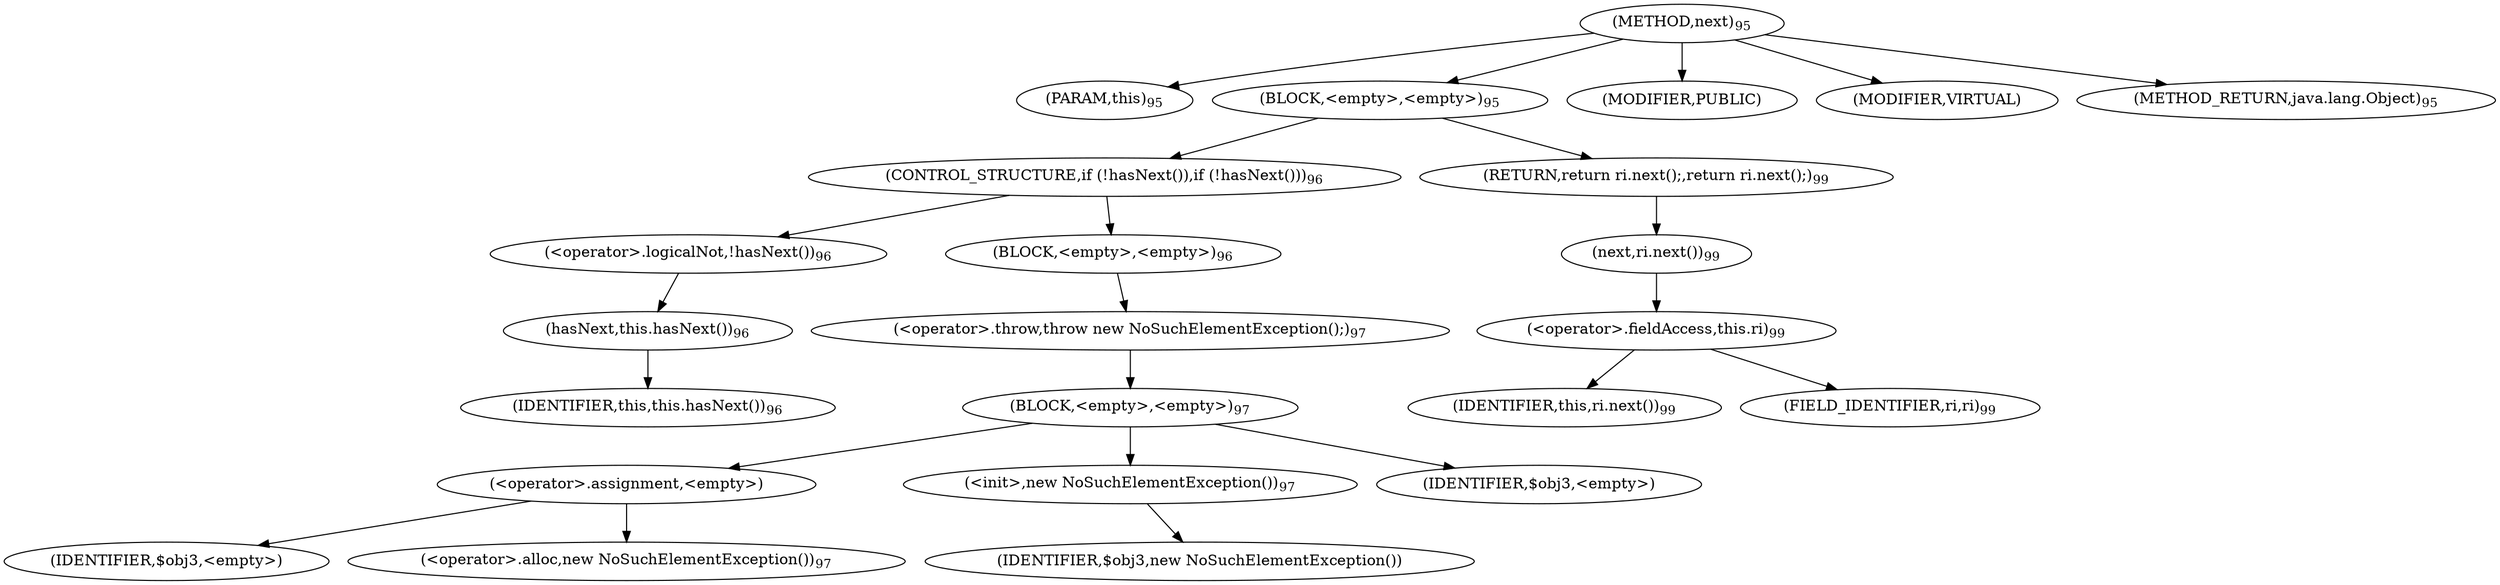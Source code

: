 digraph "next" {  
"206" [label = <(METHOD,next)<SUB>95</SUB>> ]
"10" [label = <(PARAM,this)<SUB>95</SUB>> ]
"207" [label = <(BLOCK,&lt;empty&gt;,&lt;empty&gt;)<SUB>95</SUB>> ]
"208" [label = <(CONTROL_STRUCTURE,if (!hasNext()),if (!hasNext()))<SUB>96</SUB>> ]
"209" [label = <(&lt;operator&gt;.logicalNot,!hasNext())<SUB>96</SUB>> ]
"210" [label = <(hasNext,this.hasNext())<SUB>96</SUB>> ]
"9" [label = <(IDENTIFIER,this,this.hasNext())<SUB>96</SUB>> ]
"211" [label = <(BLOCK,&lt;empty&gt;,&lt;empty&gt;)<SUB>96</SUB>> ]
"212" [label = <(&lt;operator&gt;.throw,throw new NoSuchElementException();)<SUB>97</SUB>> ]
"213" [label = <(BLOCK,&lt;empty&gt;,&lt;empty&gt;)<SUB>97</SUB>> ]
"214" [label = <(&lt;operator&gt;.assignment,&lt;empty&gt;)> ]
"215" [label = <(IDENTIFIER,$obj3,&lt;empty&gt;)> ]
"216" [label = <(&lt;operator&gt;.alloc,new NoSuchElementException())<SUB>97</SUB>> ]
"217" [label = <(&lt;init&gt;,new NoSuchElementException())<SUB>97</SUB>> ]
"218" [label = <(IDENTIFIER,$obj3,new NoSuchElementException())> ]
"219" [label = <(IDENTIFIER,$obj3,&lt;empty&gt;)> ]
"220" [label = <(RETURN,return ri.next();,return ri.next();)<SUB>99</SUB>> ]
"221" [label = <(next,ri.next())<SUB>99</SUB>> ]
"222" [label = <(&lt;operator&gt;.fieldAccess,this.ri)<SUB>99</SUB>> ]
"223" [label = <(IDENTIFIER,this,ri.next())<SUB>99</SUB>> ]
"224" [label = <(FIELD_IDENTIFIER,ri,ri)<SUB>99</SUB>> ]
"225" [label = <(MODIFIER,PUBLIC)> ]
"226" [label = <(MODIFIER,VIRTUAL)> ]
"227" [label = <(METHOD_RETURN,java.lang.Object)<SUB>95</SUB>> ]
  "206" -> "10" 
  "206" -> "207" 
  "206" -> "225" 
  "206" -> "226" 
  "206" -> "227" 
  "207" -> "208" 
  "207" -> "220" 
  "208" -> "209" 
  "208" -> "211" 
  "209" -> "210" 
  "210" -> "9" 
  "211" -> "212" 
  "212" -> "213" 
  "213" -> "214" 
  "213" -> "217" 
  "213" -> "219" 
  "214" -> "215" 
  "214" -> "216" 
  "217" -> "218" 
  "220" -> "221" 
  "221" -> "222" 
  "222" -> "223" 
  "222" -> "224" 
}
